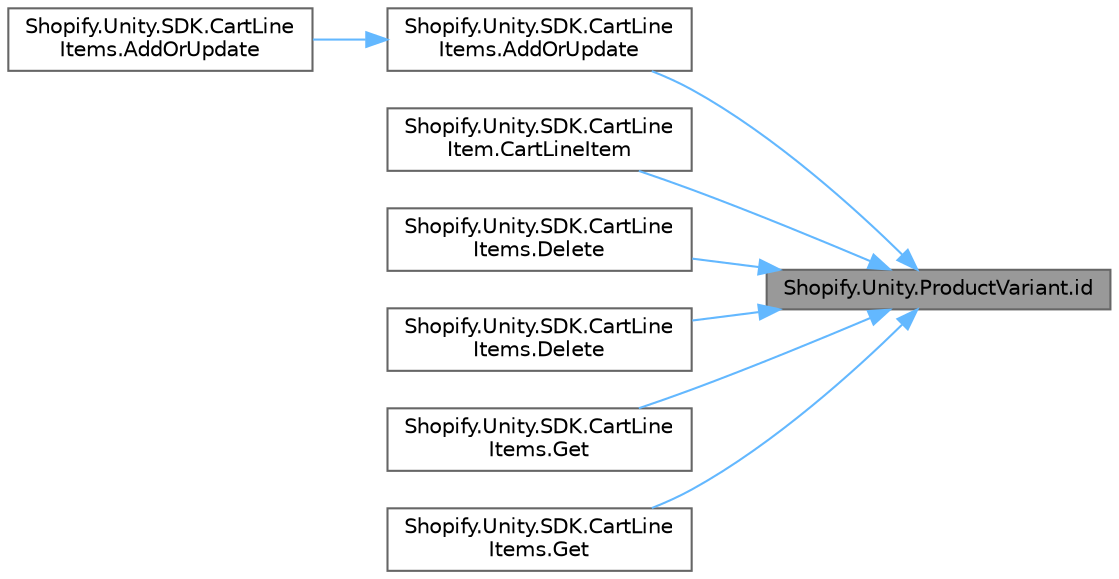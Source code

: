 digraph "Shopify.Unity.ProductVariant.id"
{
 // LATEX_PDF_SIZE
  bgcolor="transparent";
  edge [fontname=Helvetica,fontsize=10,labelfontname=Helvetica,labelfontsize=10];
  node [fontname=Helvetica,fontsize=10,shape=box,height=0.2,width=0.4];
  rankdir="RL";
  Node1 [id="Node000001",label="Shopify.Unity.ProductVariant.id",height=0.2,width=0.4,color="gray40", fillcolor="grey60", style="filled", fontcolor="black",tooltip="Globally unique identifier."];
  Node1 -> Node2 [id="edge1_Node000001_Node000002",dir="back",color="steelblue1",style="solid",tooltip=" "];
  Node2 [id="Node000002",label="Shopify.Unity.SDK.CartLine\lItems.AddOrUpdate",height=0.2,width=0.4,color="grey40", fillcolor="white", style="filled",URL="$class_shopify_1_1_unity_1_1_s_d_k_1_1_cart_line_items.html#a59b0634c3fbfc0b093819a06f9cdb697",tooltip="Adds or updates a line item using a ProductVariant ."];
  Node2 -> Node3 [id="edge2_Node000002_Node000003",dir="back",color="steelblue1",style="solid",tooltip=" "];
  Node3 [id="Node000003",label="Shopify.Unity.SDK.CartLine\lItems.AddOrUpdate",height=0.2,width=0.4,color="grey40", fillcolor="white", style="filled",URL="$class_shopify_1_1_unity_1_1_s_d_k_1_1_cart_line_items.html#a7283bb4d1e802609c5e91e533158eab2",tooltip="Adds a new line item using a Product and selected options. If an existing line item exists for the va..."];
  Node1 -> Node4 [id="edge3_Node000001_Node000004",dir="back",color="steelblue1",style="solid",tooltip=" "];
  Node4 [id="Node000004",label="Shopify.Unity.SDK.CartLine\lItem.CartLineItem",height=0.2,width=0.4,color="grey40", fillcolor="white", style="filled",URL="$class_shopify_1_1_unity_1_1_s_d_k_1_1_cart_line_item.html#a47b78f56b06bb7dc51f9ee3c3a2e0b33",tooltip="Used internally by the SDK to construct a CartLineItem."];
  Node1 -> Node5 [id="edge4_Node000001_Node000005",dir="back",color="steelblue1",style="solid",tooltip=" "];
  Node5 [id="Node000005",label="Shopify.Unity.SDK.CartLine\lItems.Delete",height=0.2,width=0.4,color="grey40", fillcolor="white", style="filled",URL="$class_shopify_1_1_unity_1_1_s_d_k_1_1_cart_line_items.html#ac185b209f71eeb77745637e03a319533",tooltip="Deletes one Line Item based on a Product and selected options. If a line item was deleted,..."];
  Node1 -> Node6 [id="edge5_Node000001_Node000006",dir="back",color="steelblue1",style="solid",tooltip=" "];
  Node6 [id="Node000006",label="Shopify.Unity.SDK.CartLine\lItems.Delete",height=0.2,width=0.4,color="grey40", fillcolor="white", style="filled",URL="$class_shopify_1_1_unity_1_1_s_d_k_1_1_cart_line_items.html#a9abcc878f0682cfde6ffa90a86178e47",tooltip="Deletes one Line Item based on a ProductVariant . If a line item was deleted, true will be returned...."];
  Node1 -> Node7 [id="edge6_Node000001_Node000007",dir="back",color="steelblue1",style="solid",tooltip=" "];
  Node7 [id="Node000007",label="Shopify.Unity.SDK.CartLine\lItems.Get",height=0.2,width=0.4,color="grey40", fillcolor="white", style="filled",URL="$class_shopify_1_1_unity_1_1_s_d_k_1_1_cart_line_items.html#ad410975c21ec92b56175af30a7c361ff",tooltip="Returns one Line Item based on a product and selected options. If no line item exists for the matchin..."];
  Node1 -> Node8 [id="edge7_Node000001_Node000008",dir="back",color="steelblue1",style="solid",tooltip=" "];
  Node8 [id="Node000008",label="Shopify.Unity.SDK.CartLine\lItems.Get",height=0.2,width=0.4,color="grey40", fillcolor="white", style="filled",URL="$class_shopify_1_1_unity_1_1_s_d_k_1_1_cart_line_items.html#a56862962255f483374a4206688a67e86",tooltip="Returns one Line Item based on a ProductVariant . If no line item exists for the variant,..."];
}

